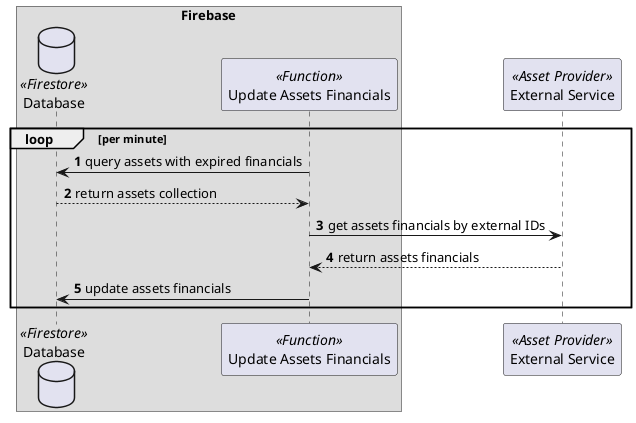 @startuml

autonumber

box Firebase
    database Database <<Firestore>>
    participant "Update Assets Financials" as UpdateAssetsFinancials <<Function>>
end box
participant "External Service" as ExternalService <<Asset Provider>>

loop per minute
    UpdateAssetsFinancials -> Database: query assets with expired financials
    Database --> UpdateAssetsFinancials: return assets collection
    UpdateAssetsFinancials -> ExternalService: get assets financials by external IDs
    ExternalService --> UpdateAssetsFinancials: return assets financials
    UpdateAssetsFinancials -> Database: update assets financials
end

@enduml
